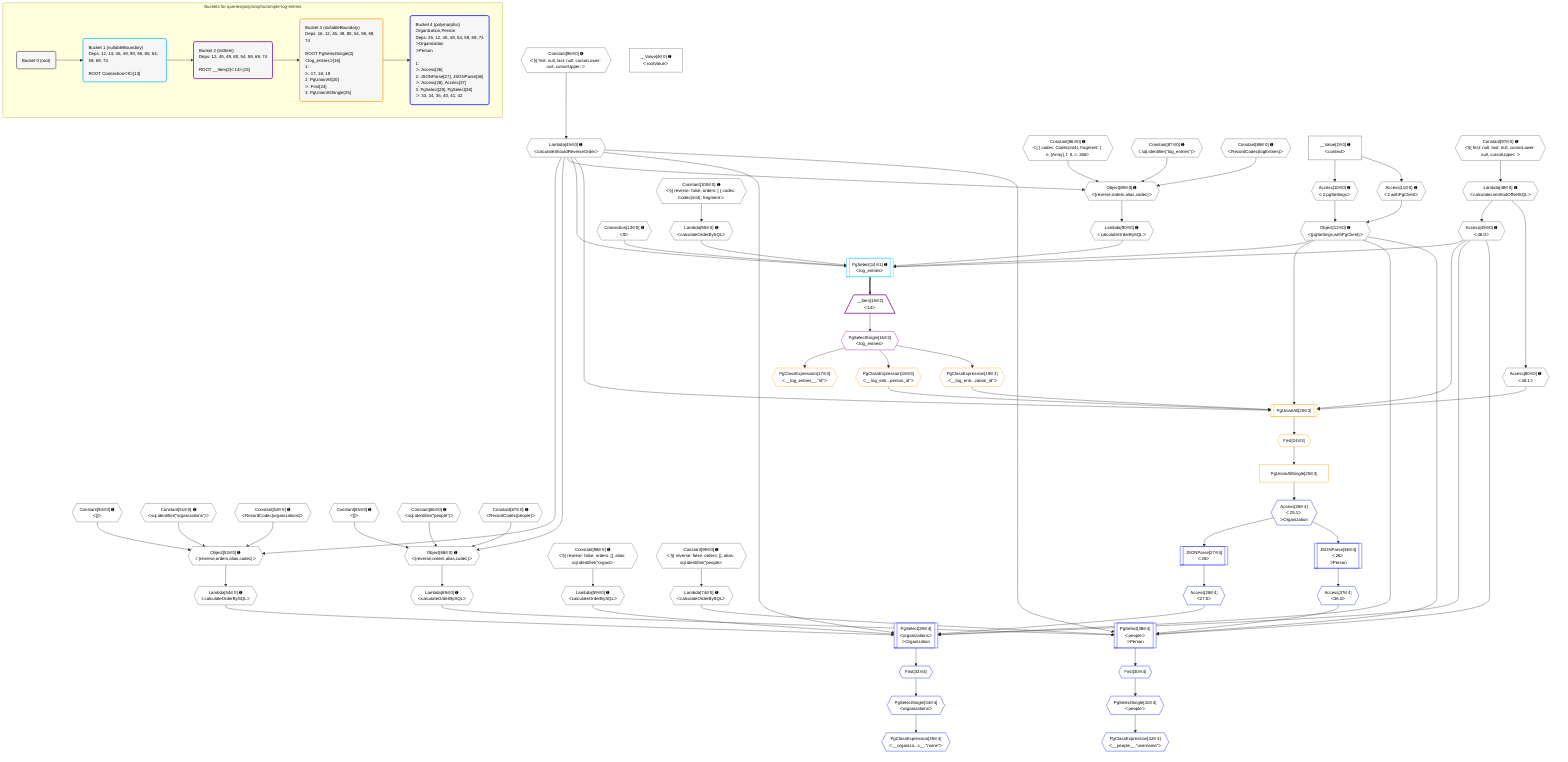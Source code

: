 %%{init: {'themeVariables': { 'fontSize': '12px'}}}%%
graph TD
    classDef path fill:#eee,stroke:#000,color:#000
    classDef plan fill:#fff,stroke-width:1px,color:#000
    classDef itemplan fill:#fff,stroke-width:2px,color:#000
    classDef unbatchedplan fill:#dff,stroke-width:1px,color:#000
    classDef sideeffectplan fill:#fcc,stroke-width:2px,color:#000
    classDef bucket fill:#f6f6f6,color:#000,stroke-width:2px,text-align:left


    %% plan dependencies
    Object53{{"Object[53∈0] ➊<br />ᐸ{reverse,orders,alias,codec}ᐳ"}}:::plan
    Lambda45{{"Lambda[45∈0] ➊<br />ᐸcalculateShouldReverseOrderᐳ"}}:::plan
    Constant50{{"Constant[50∈0] ➊<br />ᐸ[]ᐳ"}}:::plan
    Constant51{{"Constant[51∈0] ➊<br />ᐸsql.identifier(”organizations”)ᐳ"}}:::plan
    Constant52{{"Constant[52∈0] ➊<br />ᐸRecordCodec(organizations)ᐳ"}}:::plan
    Lambda45 & Constant50 & Constant51 & Constant52 --> Object53
    Object68{{"Object[68∈0] ➊<br />ᐸ{reverse,orders,alias,codec}ᐳ"}}:::plan
    Constant65{{"Constant[65∈0] ➊<br />ᐸ[]ᐳ"}}:::plan
    Constant66{{"Constant[66∈0] ➊<br />ᐸsql.identifier(”people”)ᐳ"}}:::plan
    Constant67{{"Constant[67∈0] ➊<br />ᐸRecordCodec(people)ᐳ"}}:::plan
    Lambda45 & Constant65 & Constant66 & Constant67 --> Object68
    Object89{{"Object[89∈0] ➊<br />ᐸ{reverse,orders,alias,codec}ᐳ"}}:::plan
    Constant86{{"Constant[86∈0] ➊<br />ᐸ[ { codec: Codec(int4), fragment: { n: [Array], f: 0, c: 266ᐳ"}}:::plan
    Constant87{{"Constant[87∈0] ➊<br />ᐸsql.identifier(”log_entries”)ᐳ"}}:::plan
    Constant88{{"Constant[88∈0] ➊<br />ᐸRecordCodec(logEntries)ᐳ"}}:::plan
    Lambda45 & Constant86 & Constant87 & Constant88 --> Object89
    Object12{{"Object[12∈0] ➊<br />ᐸ{pgSettings,withPgClient}ᐳ"}}:::plan
    Access10{{"Access[10∈0] ➊<br />ᐸ2.pgSettingsᐳ"}}:::plan
    Access11{{"Access[11∈0] ➊<br />ᐸ2.withPgClientᐳ"}}:::plan
    Access10 & Access11 --> Object12
    __Value2["__Value[2∈0] ➊<br />ᐸcontextᐳ"]:::plan
    __Value2 --> Access10
    __Value2 --> Access11
    Constant96{{"Constant[96∈0] ➊<br />ᐸ§{ first: null, last: null, cursorLower: null, cursorUpper: ᐳ"}}:::plan
    Constant96 --> Lambda45
    Lambda48{{"Lambda[48∈0] ➊<br />ᐸcalculateLimitAndOffsetSQLᐳ"}}:::plan
    Constant97{{"Constant[97∈0] ➊<br />ᐸ§{ first: null, last: null, cursorLower: null, cursorUpper: ᐳ"}}:::plan
    Constant97 --> Lambda48
    Access49{{"Access[49∈0] ➊<br />ᐸ48.0ᐳ"}}:::plan
    Lambda48 --> Access49
    Lambda54{{"Lambda[54∈0] ➊<br />ᐸcalculateOrderBySQLᐳ"}}:::plan
    Object53 --> Lambda54
    Lambda59{{"Lambda[59∈0] ➊<br />ᐸcalculateOrderBySQLᐳ"}}:::plan
    Constant98{{"Constant[98∈0] ➊<br />ᐸ§{ reverse: false, orders: [], alias: sql.identifier(”organiᐳ"}}:::plan
    Constant98 --> Lambda59
    Lambda69{{"Lambda[69∈0] ➊<br />ᐸcalculateOrderBySQLᐳ"}}:::plan
    Object68 --> Lambda69
    Lambda74{{"Lambda[74∈0] ➊<br />ᐸcalculateOrderBySQLᐳ"}}:::plan
    Constant99{{"Constant[99∈0] ➊<br />ᐸ§{ reverse: false, orders: [], alias: sql.identifier(”peopleᐳ"}}:::plan
    Constant99 --> Lambda74
    Access80{{"Access[80∈0] ➊<br />ᐸ48.1ᐳ"}}:::plan
    Lambda48 --> Access80
    Lambda90{{"Lambda[90∈0] ➊<br />ᐸcalculateOrderBySQLᐳ"}}:::plan
    Object89 --> Lambda90
    Lambda95{{"Lambda[95∈0] ➊<br />ᐸcalculateOrderBySQLᐳ"}}:::plan
    Constant100{{"Constant[100∈0] ➊<br />ᐸ§{ reverse: false, orders: [ { codec: Codec(int4), fragment:ᐳ"}}:::plan
    Constant100 --> Lambda95
    __Value4["__Value[4∈0] ➊<br />ᐸrootValueᐳ"]:::plan
    Connection13{{"Connection[13∈0] ➊<br />ᐸ9ᐳ"}}:::plan
    PgSelect14[["PgSelect[14∈1] ➊<br />ᐸlog_entriesᐳ"]]:::plan
    Object12 & Connection13 & Lambda45 & Access49 & Lambda90 & Lambda95 --> PgSelect14
    __Item15[/"__Item[15∈2]<br />ᐸ14ᐳ"\]:::itemplan
    PgSelect14 ==> __Item15
    PgSelectSingle16{{"PgSelectSingle[16∈2]<br />ᐸlog_entriesᐳ"}}:::plan
    __Item15 --> PgSelectSingle16
    PgUnionAll20[["PgUnionAll[20∈3]"]]:::plan
    PgClassExpression18{{"PgClassExpression[18∈3]<br />ᐸ__log_entr...person_id”ᐳ"}}:::plan
    PgClassExpression19{{"PgClassExpression[19∈3]<br />ᐸ__log_entr...zation_id”ᐳ"}}:::plan
    Object12 & PgClassExpression18 & PgClassExpression19 & Lambda45 & Access49 & Access80 --> PgUnionAll20
    PgClassExpression17{{"PgClassExpression[17∈3]<br />ᐸ__log_entries__.”id”ᐳ"}}:::plan
    PgSelectSingle16 --> PgClassExpression17
    PgSelectSingle16 --> PgClassExpression18
    PgSelectSingle16 --> PgClassExpression19
    First24{{"First[24∈3]"}}:::plan
    PgUnionAll20 --> First24
    PgUnionAllSingle25["PgUnionAllSingle[25∈3]"]:::plan
    First24 --> PgUnionAllSingle25
    PgSelect29[["PgSelect[29∈4]<br />ᐸorganizationsᐳ<br />ᐳOrganization"]]:::plan
    Access28{{"Access[28∈4]<br />ᐸ27.0ᐳ"}}:::plan
    Object12 & Access28 & Lambda45 & Access49 & Lambda54 & Lambda59 --> PgSelect29
    PgSelect38[["PgSelect[38∈4]<br />ᐸpeopleᐳ<br />ᐳPerson"]]:::plan
    Access37{{"Access[37∈4]<br />ᐸ36.0ᐳ"}}:::plan
    Object12 & Access37 & Lambda45 & Access49 & Lambda69 & Lambda74 --> PgSelect38
    Access26{{"Access[26∈4]<br />ᐸ25.1ᐳ<br />ᐳOrganization"}}:::plan
    PgUnionAllSingle25 --> Access26
    JSONParse27[["JSONParse[27∈4]<br />ᐸ26ᐳ"]]:::plan
    Access26 --> JSONParse27
    JSONParse27 --> Access28
    First33{{"First[33∈4]"}}:::plan
    PgSelect29 --> First33
    PgSelectSingle34{{"PgSelectSingle[34∈4]<br />ᐸorganizationsᐳ"}}:::plan
    First33 --> PgSelectSingle34
    PgClassExpression35{{"PgClassExpression[35∈4]<br />ᐸ__organiza...s__.”name”ᐳ"}}:::plan
    PgSelectSingle34 --> PgClassExpression35
    JSONParse36[["JSONParse[36∈4]<br />ᐸ26ᐳ<br />ᐳPerson"]]:::plan
    Access26 --> JSONParse36
    JSONParse36 --> Access37
    First40{{"First[40∈4]"}}:::plan
    PgSelect38 --> First40
    PgSelectSingle41{{"PgSelectSingle[41∈4]<br />ᐸpeopleᐳ"}}:::plan
    First40 --> PgSelectSingle41
    PgClassExpression42{{"PgClassExpression[42∈4]<br />ᐸ__people__.”username”ᐳ"}}:::plan
    PgSelectSingle41 --> PgClassExpression42

    %% define steps

    subgraph "Buckets for queries/polymorphic/simple-log-entries"
    Bucket0("Bucket 0 (root)"):::bucket
    classDef bucket0 stroke:#696969
    class Bucket0,__Value2,__Value4,Access10,Access11,Object12,Connection13,Lambda45,Lambda48,Access49,Constant50,Constant51,Constant52,Object53,Lambda54,Lambda59,Constant65,Constant66,Constant67,Object68,Lambda69,Lambda74,Access80,Constant86,Constant87,Constant88,Object89,Lambda90,Lambda95,Constant96,Constant97,Constant98,Constant99,Constant100 bucket0
    Bucket1("Bucket 1 (nullableBoundary)<br />Deps: 12, 13, 45, 49, 90, 95, 80, 54, 59, 69, 74<br /><br />ROOT Connectionᐸ9ᐳ[13]"):::bucket
    classDef bucket1 stroke:#00bfff
    class Bucket1,PgSelect14 bucket1
    Bucket2("Bucket 2 (listItem)<br />Deps: 12, 45, 49, 80, 54, 59, 69, 74<br /><br />ROOT __Item{2}ᐸ14ᐳ[15]"):::bucket
    classDef bucket2 stroke:#7f007f
    class Bucket2,__Item15,PgSelectSingle16 bucket2
    Bucket3("Bucket 3 (nullableBoundary)<br />Deps: 16, 12, 45, 49, 80, 54, 59, 69, 74<br /><br />ROOT PgSelectSingle{2}ᐸlog_entriesᐳ[16]<br />1: <br />ᐳ: 17, 18, 19<br />2: PgUnionAll[20]<br />ᐳ: First[24]<br />3: PgUnionAllSingle[25]"):::bucket
    classDef bucket3 stroke:#ffa500
    class Bucket3,PgClassExpression17,PgClassExpression18,PgClassExpression19,PgUnionAll20,First24,PgUnionAllSingle25 bucket3
    Bucket4("Bucket 4 (polymorphic)<br />Organization,Person<br />Deps: 25, 12, 45, 49, 54, 59, 69, 74<br />ᐳOrganization<br />ᐳPerson<br /><br />1: <br />ᐳ: Access[26]<br />2: JSONParse[27], JSONParse[36]<br />ᐳ: Access[28], Access[37]<br />3: PgSelect[29], PgSelect[38]<br />ᐳ: 33, 34, 35, 40, 41, 42"):::bucket
    classDef bucket4 stroke:#0000ff
    class Bucket4,Access26,JSONParse27,Access28,PgSelect29,First33,PgSelectSingle34,PgClassExpression35,JSONParse36,Access37,PgSelect38,First40,PgSelectSingle41,PgClassExpression42 bucket4
    Bucket0 --> Bucket1
    Bucket1 --> Bucket2
    Bucket2 --> Bucket3
    Bucket3 --> Bucket4
    end